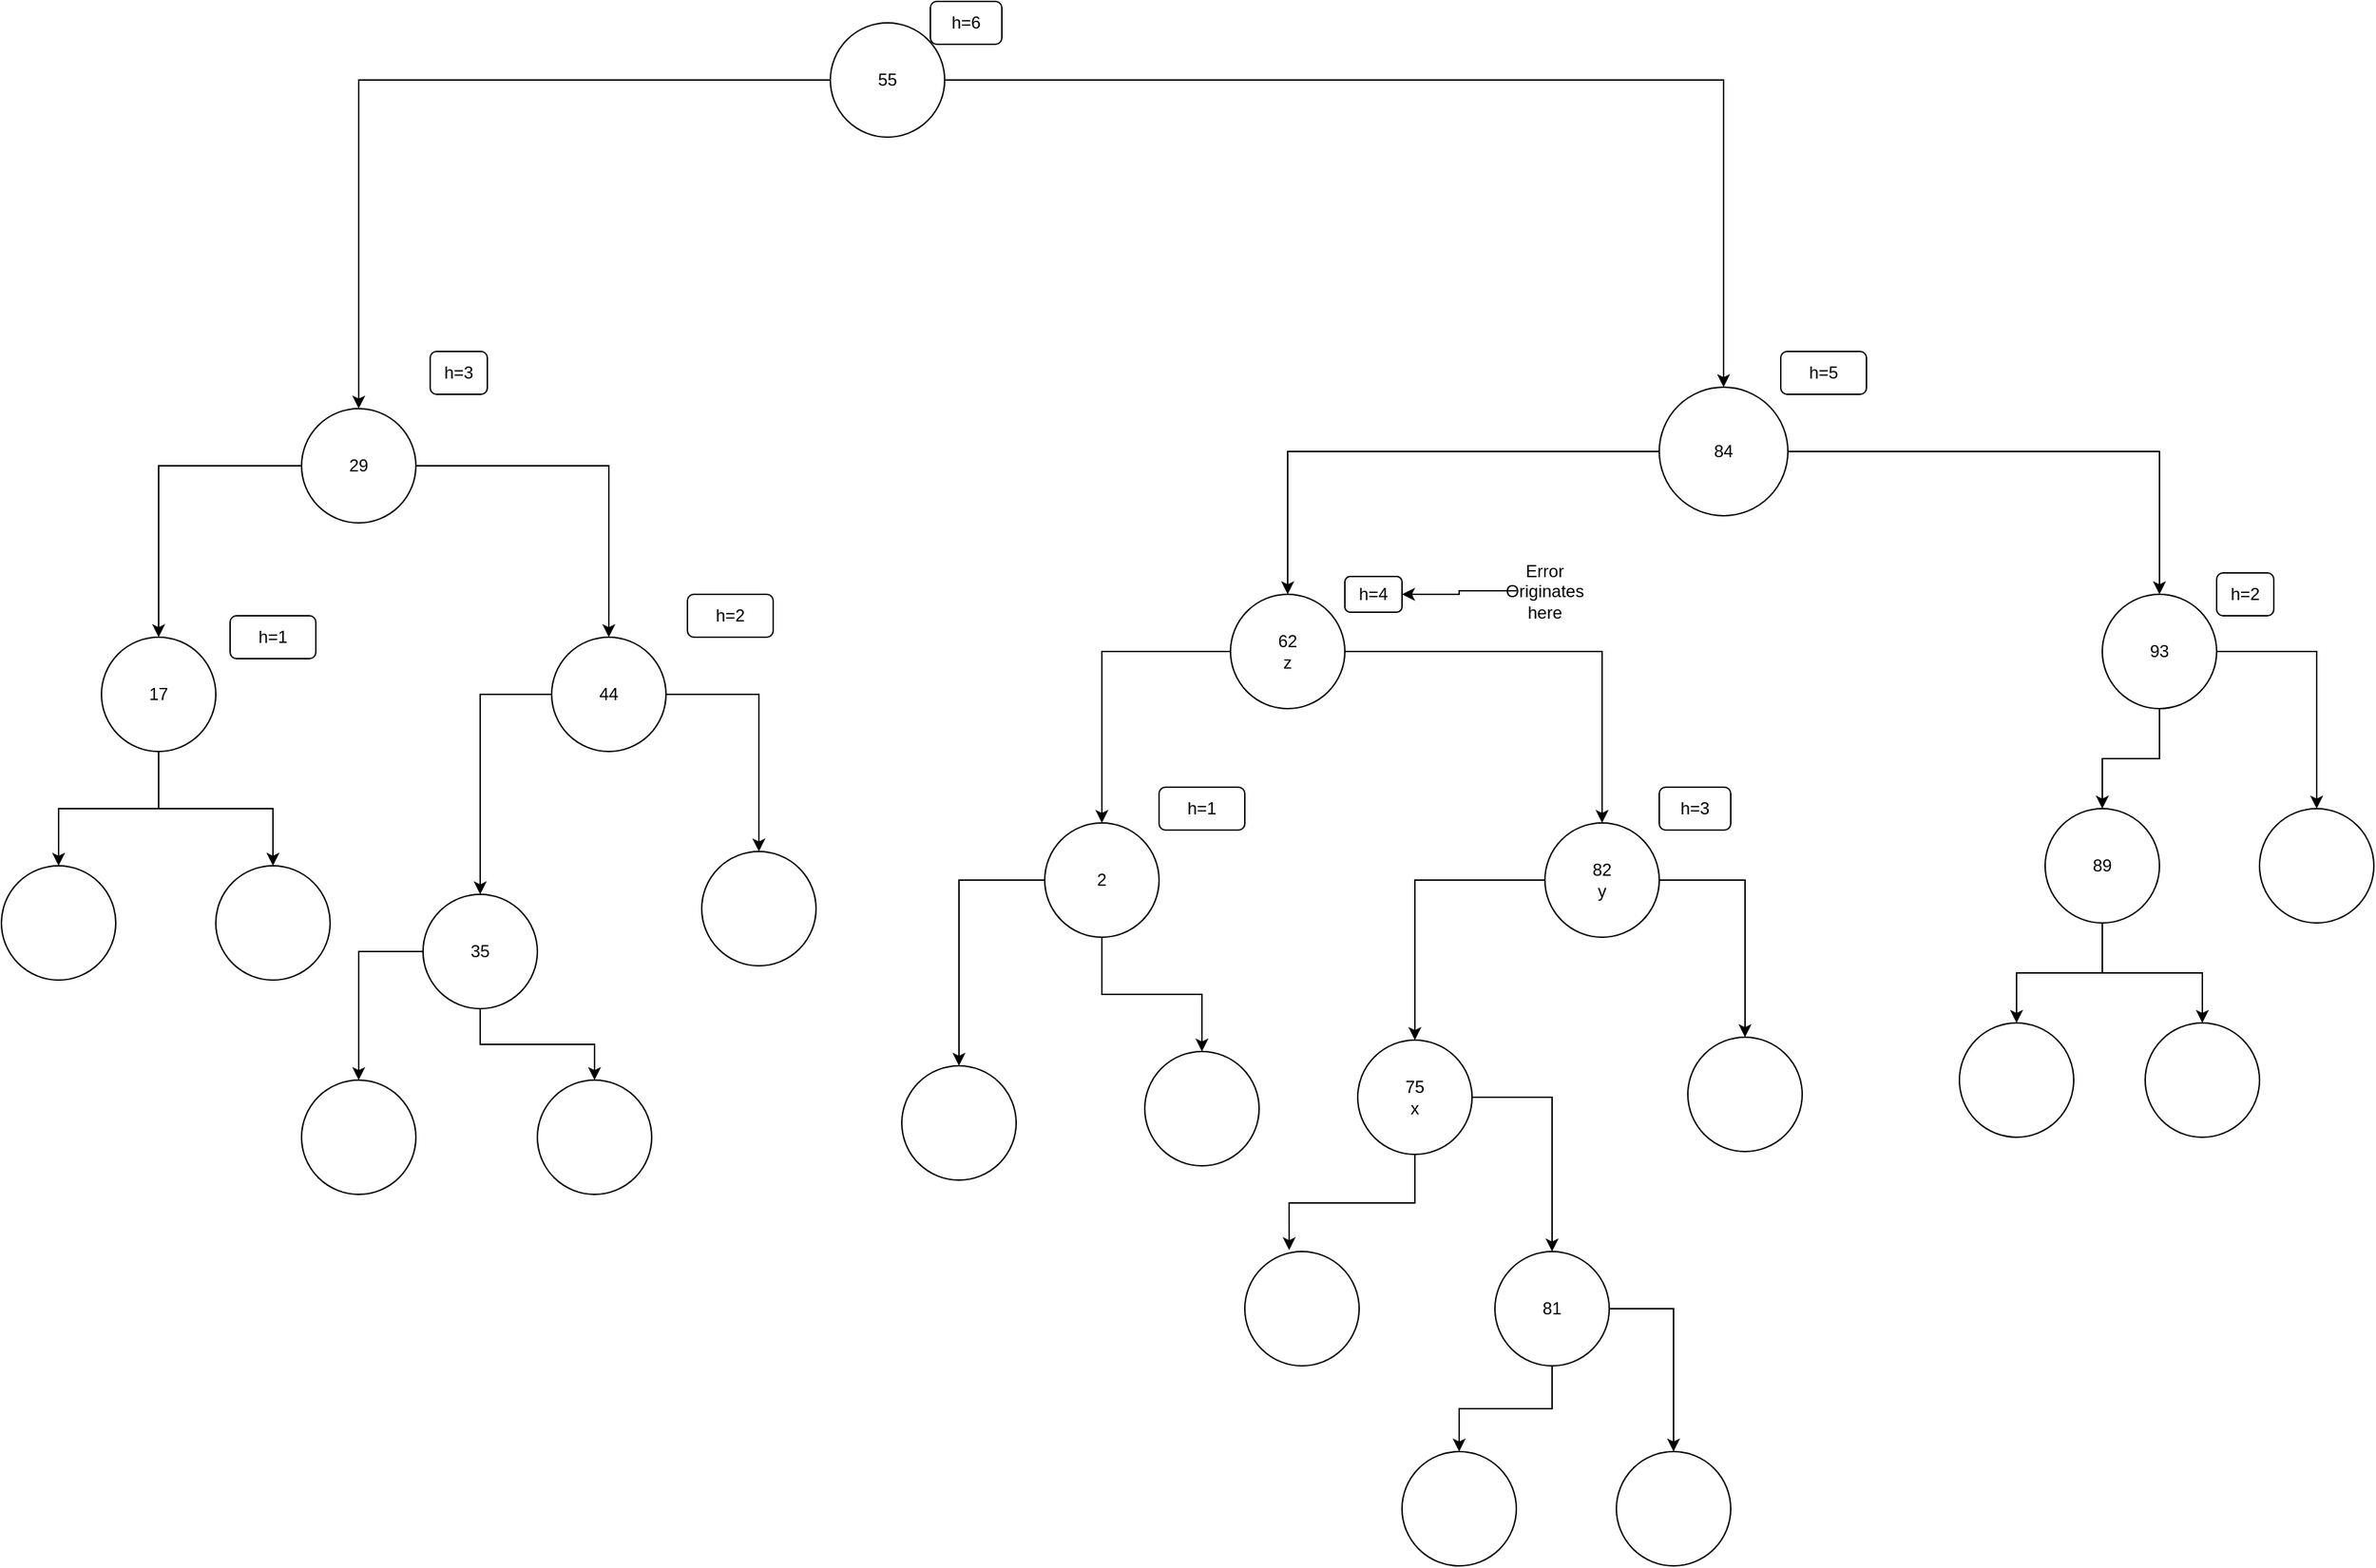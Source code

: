 <mxfile version="12.2.4" type="device" pages="1"><diagram id="rSM5MQSl2VUkAbih-8xd" name="Page-1"><mxGraphModel dx="1337" dy="1835" grid="1" gridSize="10" guides="1" tooltips="1" connect="1" arrows="1" fold="1" page="1" pageScale="1" pageWidth="850" pageHeight="1100" math="0" shadow="0"><root><mxCell id="0"/><mxCell id="1" parent="0"/><mxCell id="3jagtBA_lA7GFdcZ6Sih-13" value="" style="edgeStyle=orthogonalEdgeStyle;rounded=0;orthogonalLoop=1;jettySize=auto;html=1;entryX=0.5;entryY=0;entryDx=0;entryDy=0;" parent="1" source="3jagtBA_lA7GFdcZ6Sih-1" target="3jagtBA_lA7GFdcZ6Sih-2" edge="1"><mxGeometry relative="1" as="geometry"><mxPoint x="280" y="180" as="targetPoint"/></mxGeometry></mxCell><mxCell id="3jagtBA_lA7GFdcZ6Sih-46" value="" style="edgeStyle=orthogonalEdgeStyle;rounded=0;orthogonalLoop=1;jettySize=auto;html=1;entryX=0.5;entryY=0;entryDx=0;entryDy=0;" parent="1" source="3jagtBA_lA7GFdcZ6Sih-1" target="3jagtBA_lA7GFdcZ6Sih-30" edge="1"><mxGeometry relative="1" as="geometry"><mxPoint x="710" y="-30" as="targetPoint"/></mxGeometry></mxCell><mxCell id="3jagtBA_lA7GFdcZ6Sih-1" value="55" style="ellipse;whiteSpace=wrap;html=1;aspect=fixed;" parent="1" vertex="1"><mxGeometry x="550" y="-70" width="80" height="80" as="geometry"/></mxCell><mxCell id="3jagtBA_lA7GFdcZ6Sih-15" value="" style="edgeStyle=orthogonalEdgeStyle;rounded=0;orthogonalLoop=1;jettySize=auto;html=1;entryX=0.5;entryY=0;entryDx=0;entryDy=0;" parent="1" source="3jagtBA_lA7GFdcZ6Sih-2" target="3jagtBA_lA7GFdcZ6Sih-4" edge="1"><mxGeometry relative="1" as="geometry"><mxPoint x="220" y="360" as="targetPoint"/></mxGeometry></mxCell><mxCell id="3jagtBA_lA7GFdcZ6Sih-17" value="" style="edgeStyle=orthogonalEdgeStyle;rounded=0;orthogonalLoop=1;jettySize=auto;html=1;entryX=0.5;entryY=0;entryDx=0;entryDy=0;" parent="1" source="3jagtBA_lA7GFdcZ6Sih-2" target="3jagtBA_lA7GFdcZ6Sih-3" edge="1"><mxGeometry relative="1" as="geometry"><mxPoint x="340" y="240" as="targetPoint"/></mxGeometry></mxCell><mxCell id="3jagtBA_lA7GFdcZ6Sih-2" value="29" style="ellipse;whiteSpace=wrap;html=1;aspect=fixed;" parent="1" vertex="1"><mxGeometry x="180" y="200" width="80" height="80" as="geometry"/></mxCell><mxCell id="3jagtBA_lA7GFdcZ6Sih-23" value="" style="edgeStyle=orthogonalEdgeStyle;rounded=0;orthogonalLoop=1;jettySize=auto;html=1;entryX=0.5;entryY=0;entryDx=0;entryDy=0;" parent="1" source="3jagtBA_lA7GFdcZ6Sih-3" target="3jagtBA_lA7GFdcZ6Sih-7" edge="1"><mxGeometry relative="1" as="geometry"><mxPoint x="340" y="500" as="targetPoint"/></mxGeometry></mxCell><mxCell id="3jagtBA_lA7GFdcZ6Sih-25" value="" style="edgeStyle=orthogonalEdgeStyle;rounded=0;orthogonalLoop=1;jettySize=auto;html=1;entryX=0.5;entryY=0;entryDx=0;entryDy=0;" parent="1" source="3jagtBA_lA7GFdcZ6Sih-3" target="3jagtBA_lA7GFdcZ6Sih-10" edge="1"><mxGeometry relative="1" as="geometry"><mxPoint x="515" y="400" as="targetPoint"/></mxGeometry></mxCell><mxCell id="3jagtBA_lA7GFdcZ6Sih-3" value="44" style="ellipse;whiteSpace=wrap;html=1;aspect=fixed;" parent="1" vertex="1"><mxGeometry x="355" y="360" width="80" height="80" as="geometry"/></mxCell><mxCell id="3jagtBA_lA7GFdcZ6Sih-19" value="" style="edgeStyle=orthogonalEdgeStyle;rounded=0;orthogonalLoop=1;jettySize=auto;html=1;entryX=0.5;entryY=0;entryDx=0;entryDy=0;" parent="1" source="3jagtBA_lA7GFdcZ6Sih-4" target="3jagtBA_lA7GFdcZ6Sih-6" edge="1"><mxGeometry relative="1" as="geometry"><mxPoint x="50" y="510" as="targetPoint"/></mxGeometry></mxCell><mxCell id="3jagtBA_lA7GFdcZ6Sih-21" value="" style="edgeStyle=orthogonalEdgeStyle;rounded=0;orthogonalLoop=1;jettySize=auto;html=1;entryX=0.5;entryY=0;entryDx=0;entryDy=0;" parent="1" source="3jagtBA_lA7GFdcZ6Sih-4" target="3jagtBA_lA7GFdcZ6Sih-5" edge="1"><mxGeometry relative="1" as="geometry"><mxPoint x="200" y="400" as="targetPoint"/></mxGeometry></mxCell><mxCell id="3jagtBA_lA7GFdcZ6Sih-4" value="17" style="ellipse;whiteSpace=wrap;html=1;aspect=fixed;" parent="1" vertex="1"><mxGeometry x="40" y="360" width="80" height="80" as="geometry"/></mxCell><mxCell id="3jagtBA_lA7GFdcZ6Sih-5" value="" style="ellipse;whiteSpace=wrap;html=1;aspect=fixed;" parent="1" vertex="1"><mxGeometry x="120" y="520" width="80" height="80" as="geometry"/></mxCell><mxCell id="3jagtBA_lA7GFdcZ6Sih-6" value="" style="ellipse;whiteSpace=wrap;html=1;aspect=fixed;" parent="1" vertex="1"><mxGeometry x="-30" y="520" width="80" height="80" as="geometry"/></mxCell><mxCell id="3jagtBA_lA7GFdcZ6Sih-27" value="" style="edgeStyle=orthogonalEdgeStyle;rounded=0;orthogonalLoop=1;jettySize=auto;html=1;entryX=0.5;entryY=0;entryDx=0;entryDy=0;" parent="1" source="3jagtBA_lA7GFdcZ6Sih-7" target="3jagtBA_lA7GFdcZ6Sih-9" edge="1"><mxGeometry relative="1" as="geometry"><mxPoint x="310" y="670" as="targetPoint"/></mxGeometry></mxCell><mxCell id="3jagtBA_lA7GFdcZ6Sih-29" value="" style="edgeStyle=orthogonalEdgeStyle;rounded=0;orthogonalLoop=1;jettySize=auto;html=1;entryX=0.5;entryY=0;entryDx=0;entryDy=0;" parent="1" source="3jagtBA_lA7GFdcZ6Sih-7" target="3jagtBA_lA7GFdcZ6Sih-8" edge="1"><mxGeometry relative="1" as="geometry"><mxPoint x="430" y="550" as="targetPoint"/></mxGeometry></mxCell><mxCell id="3jagtBA_lA7GFdcZ6Sih-7" value="35" style="ellipse;whiteSpace=wrap;html=1;aspect=fixed;" parent="1" vertex="1"><mxGeometry x="265" y="540" width="80" height="80" as="geometry"/></mxCell><mxCell id="3jagtBA_lA7GFdcZ6Sih-8" value="" style="ellipse;whiteSpace=wrap;html=1;aspect=fixed;" parent="1" vertex="1"><mxGeometry x="345" y="670" width="80" height="80" as="geometry"/></mxCell><mxCell id="3jagtBA_lA7GFdcZ6Sih-9" value="" style="ellipse;whiteSpace=wrap;html=1;aspect=fixed;" parent="1" vertex="1"><mxGeometry x="180" y="670" width="80" height="80" as="geometry"/></mxCell><mxCell id="3jagtBA_lA7GFdcZ6Sih-10" value="" style="ellipse;whiteSpace=wrap;html=1;aspect=fixed;" parent="1" vertex="1"><mxGeometry x="460" y="510" width="80" height="80" as="geometry"/></mxCell><mxCell id="3jagtBA_lA7GFdcZ6Sih-48" value="" style="edgeStyle=orthogonalEdgeStyle;rounded=0;orthogonalLoop=1;jettySize=auto;html=1;entryX=0.5;entryY=0;entryDx=0;entryDy=0;" parent="1" source="3jagtBA_lA7GFdcZ6Sih-30" target="3jagtBA_lA7GFdcZ6Sih-42" edge="1"><mxGeometry relative="1" as="geometry"><mxPoint x="1140" y="165" as="targetPoint"/></mxGeometry></mxCell><mxCell id="3jagtBA_lA7GFdcZ6Sih-50" value="" style="edgeStyle=orthogonalEdgeStyle;rounded=0;orthogonalLoop=1;jettySize=auto;html=1;entryX=0.5;entryY=0;entryDx=0;entryDy=0;" parent="1" source="3jagtBA_lA7GFdcZ6Sih-30" target="3jagtBA_lA7GFdcZ6Sih-41" edge="1"><mxGeometry relative="1" as="geometry"><mxPoint x="980" y="290" as="targetPoint"/></mxGeometry></mxCell><mxCell id="3jagtBA_lA7GFdcZ6Sih-30" value="84" style="ellipse;whiteSpace=wrap;html=1;aspect=fixed;" parent="1" vertex="1"><mxGeometry x="1130" y="185" width="90" height="90" as="geometry"/></mxCell><mxCell id="3jagtBA_lA7GFdcZ6Sih-56" value="" style="edgeStyle=orthogonalEdgeStyle;rounded=0;orthogonalLoop=1;jettySize=auto;html=1;entryX=0.5;entryY=0;entryDx=0;entryDy=0;" parent="1" source="3jagtBA_lA7GFdcZ6Sih-31" target="3jagtBA_lA7GFdcZ6Sih-34" edge="1"><mxGeometry relative="1" as="geometry"><mxPoint x="850" y="540" as="targetPoint"/></mxGeometry></mxCell><mxCell id="3jagtBA_lA7GFdcZ6Sih-58" value="" style="edgeStyle=orthogonalEdgeStyle;rounded=0;orthogonalLoop=1;jettySize=auto;html=1;entryX=0.5;entryY=0;entryDx=0;entryDy=0;" parent="1" source="3jagtBA_lA7GFdcZ6Sih-31" target="3jagtBA_lA7GFdcZ6Sih-33" edge="1"><mxGeometry relative="1" as="geometry"><mxPoint x="730" y="660" as="targetPoint"/></mxGeometry></mxCell><mxCell id="3jagtBA_lA7GFdcZ6Sih-31" value="2" style="ellipse;whiteSpace=wrap;html=1;aspect=fixed;" parent="1" vertex="1"><mxGeometry x="700" y="490" width="80" height="80" as="geometry"/></mxCell><mxCell id="3jagtBA_lA7GFdcZ6Sih-61" value="" style="edgeStyle=orthogonalEdgeStyle;rounded=0;orthogonalLoop=1;jettySize=auto;html=1;entryX=0.5;entryY=0;entryDx=0;entryDy=0;" parent="1" source="3jagtBA_lA7GFdcZ6Sih-32" target="3jagtBA_lA7GFdcZ6Sih-35" edge="1"><mxGeometry relative="1" as="geometry"><mxPoint x="1210" y="530" as="targetPoint"/></mxGeometry></mxCell><mxCell id="3jagtBA_lA7GFdcZ6Sih-63" value="" style="edgeStyle=orthogonalEdgeStyle;rounded=0;orthogonalLoop=1;jettySize=auto;html=1;" parent="1" source="3jagtBA_lA7GFdcZ6Sih-32" target="3jagtBA_lA7GFdcZ6Sih-43" edge="1"><mxGeometry relative="1" as="geometry"><mxPoint x="1020" y="630" as="targetPoint"/></mxGeometry></mxCell><mxCell id="3jagtBA_lA7GFdcZ6Sih-32" value="82&lt;br&gt;y" style="ellipse;whiteSpace=wrap;html=1;aspect=fixed;" parent="1" vertex="1"><mxGeometry x="1050" y="490" width="80" height="80" as="geometry"/></mxCell><mxCell id="3jagtBA_lA7GFdcZ6Sih-33" value="" style="ellipse;whiteSpace=wrap;html=1;aspect=fixed;" parent="1" vertex="1"><mxGeometry x="600" y="660" width="80" height="80" as="geometry"/></mxCell><mxCell id="3jagtBA_lA7GFdcZ6Sih-34" value="" style="ellipse;whiteSpace=wrap;html=1;aspect=fixed;" parent="1" vertex="1"><mxGeometry x="770" y="650" width="80" height="80" as="geometry"/></mxCell><mxCell id="3jagtBA_lA7GFdcZ6Sih-35" value="" style="ellipse;whiteSpace=wrap;html=1;aspect=fixed;" parent="1" vertex="1"><mxGeometry x="1150" y="640" width="80" height="80" as="geometry"/></mxCell><mxCell id="3jagtBA_lA7GFdcZ6Sih-65" value="" style="edgeStyle=orthogonalEdgeStyle;rounded=0;orthogonalLoop=1;jettySize=auto;html=1;entryX=0.5;entryY=0;entryDx=0;entryDy=0;" parent="1" source="3jagtBA_lA7GFdcZ6Sih-43" target="3jagtBA_lA7GFdcZ6Sih-36" edge="1"><mxGeometry relative="1" as="geometry"><mxPoint x="1080" y="680" as="targetPoint"/></mxGeometry></mxCell><mxCell id="3jagtBA_lA7GFdcZ6Sih-67" value="" style="edgeStyle=orthogonalEdgeStyle;rounded=0;orthogonalLoop=1;jettySize=auto;html=1;entryX=0.388;entryY=-0.012;entryDx=0;entryDy=0;entryPerimeter=0;" parent="1" source="3jagtBA_lA7GFdcZ6Sih-43" target="3jagtBA_lA7GFdcZ6Sih-37" edge="1"><mxGeometry relative="1" as="geometry"><mxPoint x="900" y="780" as="targetPoint"/></mxGeometry></mxCell><mxCell id="3jagtBA_lA7GFdcZ6Sih-43" value="75&lt;br&gt;x" style="ellipse;whiteSpace=wrap;html=1;aspect=fixed;" parent="1" vertex="1"><mxGeometry x="919" y="642" width="80" height="80" as="geometry"/></mxCell><mxCell id="3jagtBA_lA7GFdcZ6Sih-69" value="" style="edgeStyle=orthogonalEdgeStyle;rounded=0;orthogonalLoop=1;jettySize=auto;html=1;entryX=0.5;entryY=0;entryDx=0;entryDy=0;" parent="1" source="3jagtBA_lA7GFdcZ6Sih-36" target="3jagtBA_lA7GFdcZ6Sih-39" edge="1"><mxGeometry relative="1" as="geometry"><mxPoint x="1175" y="830" as="targetPoint"/></mxGeometry></mxCell><mxCell id="3jagtBA_lA7GFdcZ6Sih-73" value="" style="edgeStyle=orthogonalEdgeStyle;rounded=0;orthogonalLoop=1;jettySize=auto;html=1;entryX=0.5;entryY=0;entryDx=0;entryDy=0;" parent="1" source="3jagtBA_lA7GFdcZ6Sih-36" target="3jagtBA_lA7GFdcZ6Sih-38" edge="1"><mxGeometry relative="1" as="geometry"><mxPoint x="1055" y="950" as="targetPoint"/></mxGeometry></mxCell><mxCell id="3jagtBA_lA7GFdcZ6Sih-36" value="81" style="ellipse;whiteSpace=wrap;html=1;aspect=fixed;" parent="1" vertex="1"><mxGeometry x="1015" y="790" width="80" height="80" as="geometry"/></mxCell><mxCell id="3jagtBA_lA7GFdcZ6Sih-37" value="" style="ellipse;whiteSpace=wrap;html=1;aspect=fixed;" parent="1" vertex="1"><mxGeometry x="840" y="790" width="80" height="80" as="geometry"/></mxCell><mxCell id="3jagtBA_lA7GFdcZ6Sih-38" value="" style="ellipse;whiteSpace=wrap;html=1;aspect=fixed;" parent="1" vertex="1"><mxGeometry x="950" y="930" width="80" height="80" as="geometry"/></mxCell><mxCell id="3jagtBA_lA7GFdcZ6Sih-39" value="" style="ellipse;whiteSpace=wrap;html=1;aspect=fixed;" parent="1" vertex="1"><mxGeometry x="1100" y="930" width="80" height="80" as="geometry"/></mxCell><mxCell id="3jagtBA_lA7GFdcZ6Sih-79" value="" style="edgeStyle=orthogonalEdgeStyle;rounded=0;orthogonalLoop=1;jettySize=auto;html=1;" parent="1" source="3jagtBA_lA7GFdcZ6Sih-40" target="3jagtBA_lA7GFdcZ6Sih-78" edge="1"><mxGeometry relative="1" as="geometry"/></mxCell><mxCell id="3jagtBA_lA7GFdcZ6Sih-81" value="" style="edgeStyle=orthogonalEdgeStyle;rounded=0;orthogonalLoop=1;jettySize=auto;html=1;" parent="1" source="3jagtBA_lA7GFdcZ6Sih-40" target="3jagtBA_lA7GFdcZ6Sih-80" edge="1"><mxGeometry relative="1" as="geometry"/></mxCell><mxCell id="3jagtBA_lA7GFdcZ6Sih-40" value="89" style="ellipse;whiteSpace=wrap;html=1;aspect=fixed;" parent="1" vertex="1"><mxGeometry x="1400" y="480" width="80" height="80" as="geometry"/></mxCell><mxCell id="3jagtBA_lA7GFdcZ6Sih-80" value="" style="ellipse;whiteSpace=wrap;html=1;aspect=fixed;" parent="1" vertex="1"><mxGeometry x="1340" y="630" width="80" height="80" as="geometry"/></mxCell><mxCell id="3jagtBA_lA7GFdcZ6Sih-78" value="" style="ellipse;whiteSpace=wrap;html=1;aspect=fixed;" parent="1" vertex="1"><mxGeometry x="1470" y="630" width="80" height="80" as="geometry"/></mxCell><mxCell id="3jagtBA_lA7GFdcZ6Sih-52" value="" style="edgeStyle=orthogonalEdgeStyle;rounded=0;orthogonalLoop=1;jettySize=auto;html=1;entryX=0.5;entryY=0;entryDx=0;entryDy=0;" parent="1" source="3jagtBA_lA7GFdcZ6Sih-41" target="3jagtBA_lA7GFdcZ6Sih-32" edge="1"><mxGeometry relative="1" as="geometry"><mxPoint x="990" y="370" as="targetPoint"/></mxGeometry></mxCell><mxCell id="3jagtBA_lA7GFdcZ6Sih-54" value="" style="edgeStyle=orthogonalEdgeStyle;rounded=0;orthogonalLoop=1;jettySize=auto;html=1;entryX=0.5;entryY=0;entryDx=0;entryDy=0;" parent="1" source="3jagtBA_lA7GFdcZ6Sih-41" target="3jagtBA_lA7GFdcZ6Sih-31" edge="1"><mxGeometry relative="1" as="geometry"><mxPoint x="870" y="490" as="targetPoint"/></mxGeometry></mxCell><mxCell id="3jagtBA_lA7GFdcZ6Sih-41" value="62&lt;br&gt;z" style="ellipse;whiteSpace=wrap;html=1;aspect=fixed;" parent="1" vertex="1"><mxGeometry x="830" y="330" width="80" height="80" as="geometry"/></mxCell><mxCell id="3jagtBA_lA7GFdcZ6Sih-75" value="" style="edgeStyle=orthogonalEdgeStyle;rounded=0;orthogonalLoop=1;jettySize=auto;html=1;entryX=0.5;entryY=0;entryDx=0;entryDy=0;" parent="1" source="3jagtBA_lA7GFdcZ6Sih-42" target="3jagtBA_lA7GFdcZ6Sih-40" edge="1"><mxGeometry relative="1" as="geometry"><mxPoint x="1360" y="400" as="targetPoint"/></mxGeometry></mxCell><mxCell id="3jagtBA_lA7GFdcZ6Sih-77" value="" style="edgeStyle=orthogonalEdgeStyle;rounded=0;orthogonalLoop=1;jettySize=auto;html=1;" parent="1" source="3jagtBA_lA7GFdcZ6Sih-42" target="3jagtBA_lA7GFdcZ6Sih-76" edge="1"><mxGeometry relative="1" as="geometry"/></mxCell><mxCell id="3jagtBA_lA7GFdcZ6Sih-42" value="93" style="ellipse;whiteSpace=wrap;html=1;aspect=fixed;" parent="1" vertex="1"><mxGeometry x="1440" y="330" width="80" height="80" as="geometry"/></mxCell><mxCell id="3jagtBA_lA7GFdcZ6Sih-76" value="" style="ellipse;whiteSpace=wrap;html=1;aspect=fixed;" parent="1" vertex="1"><mxGeometry x="1550" y="480" width="80" height="80" as="geometry"/></mxCell><mxCell id="Hi7_7_By8tl7kdlrNcNP-1" value="h=1" style="rounded=1;whiteSpace=wrap;html=1;" vertex="1" parent="1"><mxGeometry x="130" y="345" width="60" height="30" as="geometry"/></mxCell><mxCell id="Hi7_7_By8tl7kdlrNcNP-2" value="h=3" style="rounded=1;whiteSpace=wrap;html=1;" vertex="1" parent="1"><mxGeometry x="1130" y="465" width="50" height="30" as="geometry"/></mxCell><mxCell id="Hi7_7_By8tl7kdlrNcNP-3" value="h=2" style="rounded=1;whiteSpace=wrap;html=1;" vertex="1" parent="1"><mxGeometry x="450" y="330" width="60" height="30" as="geometry"/></mxCell><mxCell id="Hi7_7_By8tl7kdlrNcNP-4" value="h=3" style="rounded=1;whiteSpace=wrap;html=1;" vertex="1" parent="1"><mxGeometry x="270" y="160" width="40" height="30" as="geometry"/></mxCell><mxCell id="Hi7_7_By8tl7kdlrNcNP-5" value="h=1" style="rounded=1;whiteSpace=wrap;html=1;" vertex="1" parent="1"><mxGeometry x="780" y="465" width="60" height="30" as="geometry"/></mxCell><mxCell id="Hi7_7_By8tl7kdlrNcNP-6" value="h=4" style="rounded=1;whiteSpace=wrap;html=1;" vertex="1" parent="1"><mxGeometry x="910" y="317.5" width="40" height="25" as="geometry"/></mxCell><mxCell id="Hi7_7_By8tl7kdlrNcNP-7" value="h=2" style="rounded=1;whiteSpace=wrap;html=1;" vertex="1" parent="1"><mxGeometry x="1520" y="315" width="40" height="30" as="geometry"/></mxCell><mxCell id="Hi7_7_By8tl7kdlrNcNP-8" value="h=5" style="rounded=1;whiteSpace=wrap;html=1;" vertex="1" parent="1"><mxGeometry x="1215" y="160" width="60" height="30" as="geometry"/></mxCell><mxCell id="Hi7_7_By8tl7kdlrNcNP-9" value="h=6" style="rounded=1;whiteSpace=wrap;html=1;" vertex="1" parent="1"><mxGeometry x="620" y="-85" width="50" height="30" as="geometry"/></mxCell><mxCell id="Hi7_7_By8tl7kdlrNcNP-13" value="" style="edgeStyle=orthogonalEdgeStyle;rounded=0;orthogonalLoop=1;jettySize=auto;html=1;entryX=1;entryY=0.5;entryDx=0;entryDy=0;" edge="1" parent="1" source="Hi7_7_By8tl7kdlrNcNP-11" target="Hi7_7_By8tl7kdlrNcNP-6"><mxGeometry relative="1" as="geometry"><mxPoint x="1055" y="390" as="targetPoint"/></mxGeometry></mxCell><mxCell id="Hi7_7_By8tl7kdlrNcNP-11" value="Error Originates here" style="text;html=1;strokeColor=none;fillColor=none;align=center;verticalAlign=middle;whiteSpace=wrap;rounded=0;" vertex="1" parent="1"><mxGeometry x="1030" y="317.5" width="40" height="20" as="geometry"/></mxCell></root></mxGraphModel></diagram></mxfile>